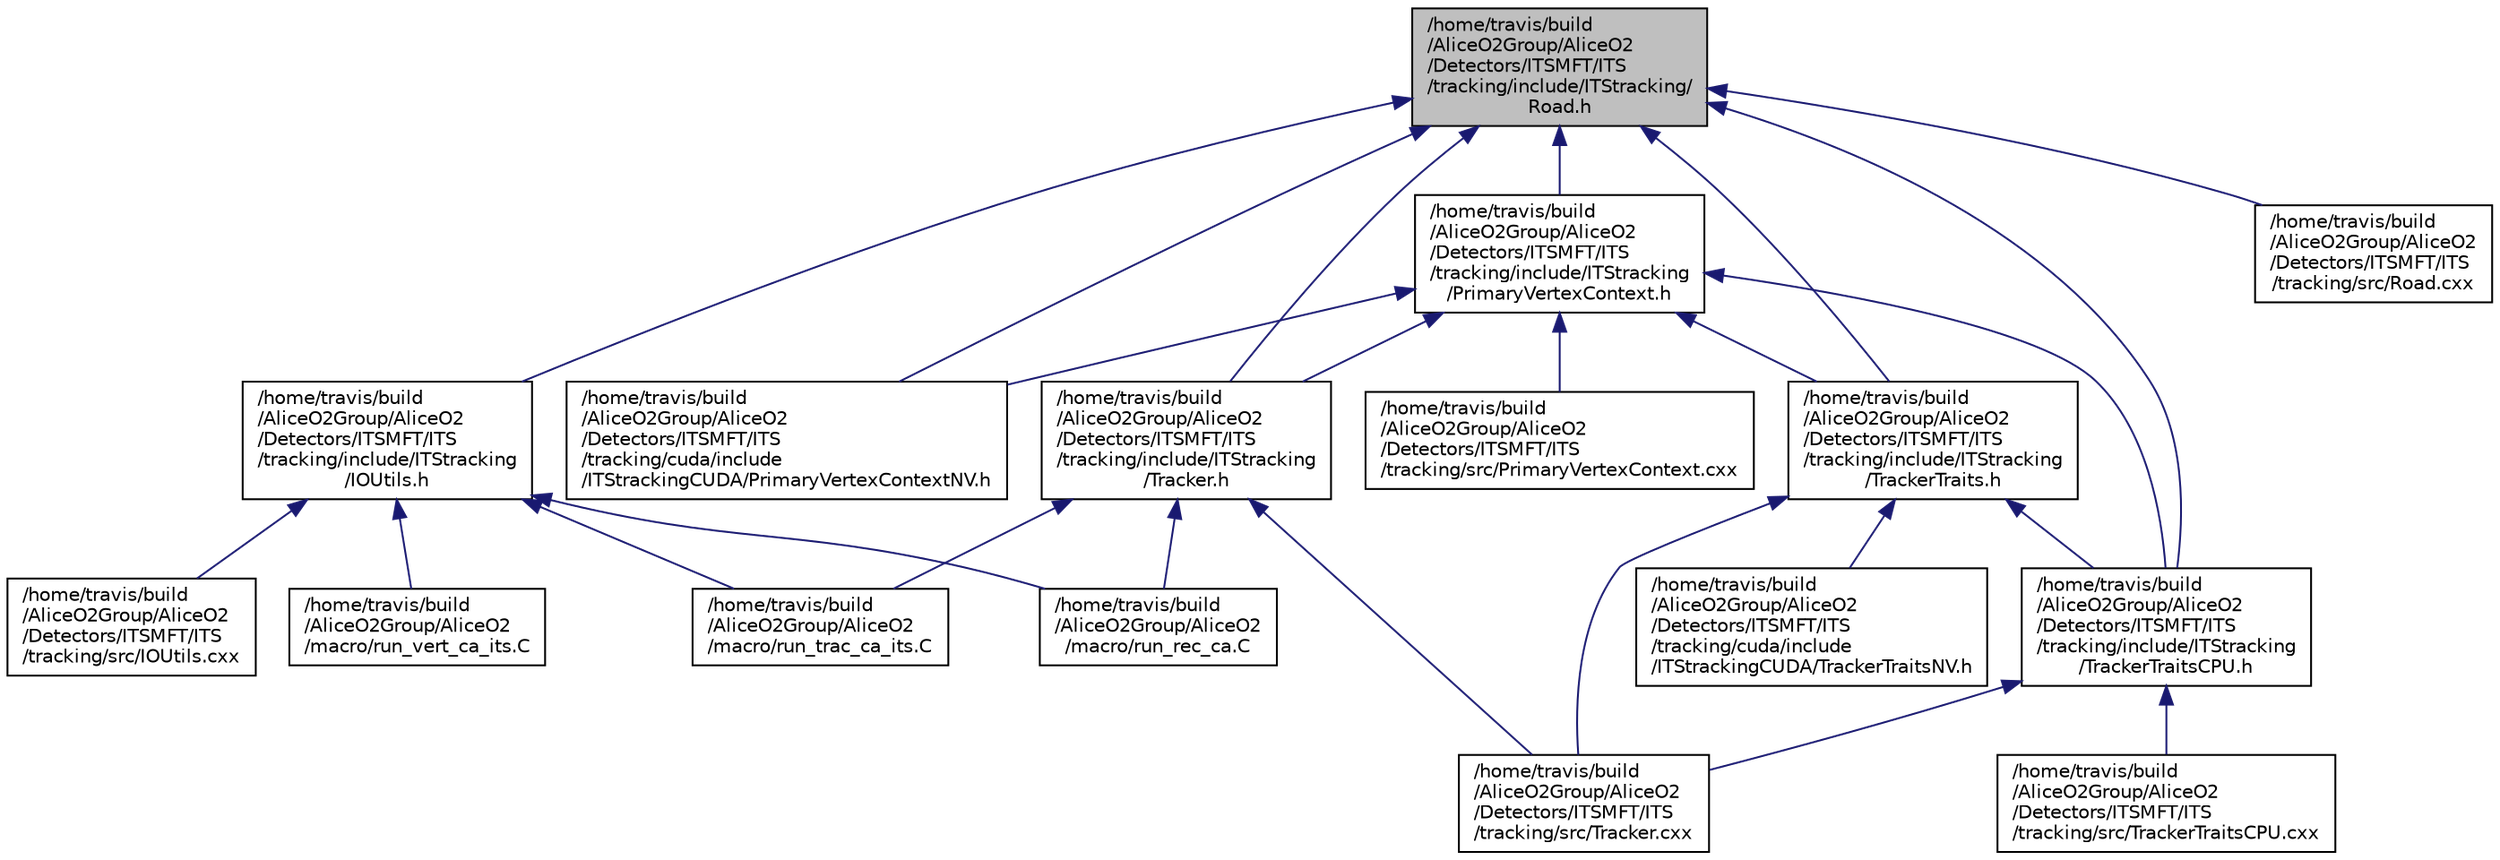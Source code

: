 digraph "/home/travis/build/AliceO2Group/AliceO2/Detectors/ITSMFT/ITS/tracking/include/ITStracking/Road.h"
{
 // INTERACTIVE_SVG=YES
  bgcolor="transparent";
  edge [fontname="Helvetica",fontsize="10",labelfontname="Helvetica",labelfontsize="10"];
  node [fontname="Helvetica",fontsize="10",shape=record];
  Node1 [label="/home/travis/build\l/AliceO2Group/AliceO2\l/Detectors/ITSMFT/ITS\l/tracking/include/ITStracking/\lRoad.h",height=0.2,width=0.4,color="black", fillcolor="grey75", style="filled" fontcolor="black"];
  Node1 -> Node2 [dir="back",color="midnightblue",fontsize="10",style="solid",fontname="Helvetica"];
  Node2 [label="/home/travis/build\l/AliceO2Group/AliceO2\l/Detectors/ITSMFT/ITS\l/tracking/cuda/include\l/ITStrackingCUDA/PrimaryVertexContextNV.h",height=0.2,width=0.4,color="black",URL="$d8/d1b/PrimaryVertexContextNV_8h.html"];
  Node1 -> Node3 [dir="back",color="midnightblue",fontsize="10",style="solid",fontname="Helvetica"];
  Node3 [label="/home/travis/build\l/AliceO2Group/AliceO2\l/Detectors/ITSMFT/ITS\l/tracking/include/ITStracking\l/IOUtils.h",height=0.2,width=0.4,color="black",URL="$d7/dba/IOUtils_8h.html"];
  Node3 -> Node4 [dir="back",color="midnightblue",fontsize="10",style="solid",fontname="Helvetica"];
  Node4 [label="/home/travis/build\l/AliceO2Group/AliceO2\l/Detectors/ITSMFT/ITS\l/tracking/src/IOUtils.cxx",height=0.2,width=0.4,color="black",URL="$d5/d1a/IOUtils_8cxx.html"];
  Node3 -> Node5 [dir="back",color="midnightblue",fontsize="10",style="solid",fontname="Helvetica"];
  Node5 [label="/home/travis/build\l/AliceO2Group/AliceO2\l/macro/run_rec_ca.C",height=0.2,width=0.4,color="black",URL="$dc/d97/run__rec__ca_8C.html"];
  Node3 -> Node6 [dir="back",color="midnightblue",fontsize="10",style="solid",fontname="Helvetica"];
  Node6 [label="/home/travis/build\l/AliceO2Group/AliceO2\l/macro/run_trac_ca_its.C",height=0.2,width=0.4,color="black",URL="$d6/db2/run__trac__ca__its_8C.html"];
  Node3 -> Node7 [dir="back",color="midnightblue",fontsize="10",style="solid",fontname="Helvetica"];
  Node7 [label="/home/travis/build\l/AliceO2Group/AliceO2\l/macro/run_vert_ca_its.C",height=0.2,width=0.4,color="black",URL="$d4/da9/run__vert__ca__its_8C.html"];
  Node1 -> Node8 [dir="back",color="midnightblue",fontsize="10",style="solid",fontname="Helvetica"];
  Node8 [label="/home/travis/build\l/AliceO2Group/AliceO2\l/Detectors/ITSMFT/ITS\l/tracking/include/ITStracking\l/PrimaryVertexContext.h",height=0.2,width=0.4,color="black",URL="$d3/da9/PrimaryVertexContext_8h.html"];
  Node8 -> Node2 [dir="back",color="midnightblue",fontsize="10",style="solid",fontname="Helvetica"];
  Node8 -> Node9 [dir="back",color="midnightblue",fontsize="10",style="solid",fontname="Helvetica"];
  Node9 [label="/home/travis/build\l/AliceO2Group/AliceO2\l/Detectors/ITSMFT/ITS\l/tracking/include/ITStracking\l/Tracker.h",height=0.2,width=0.4,color="black",URL="$d7/da0/ITSMFT_2ITS_2tracking_2include_2ITStracking_2Tracker_8h.html"];
  Node9 -> Node10 [dir="back",color="midnightblue",fontsize="10",style="solid",fontname="Helvetica"];
  Node10 [label="/home/travis/build\l/AliceO2Group/AliceO2\l/Detectors/ITSMFT/ITS\l/tracking/src/Tracker.cxx",height=0.2,width=0.4,color="black",URL="$d7/dd9/ITSMFT_2ITS_2tracking_2src_2Tracker_8cxx.html"];
  Node9 -> Node5 [dir="back",color="midnightblue",fontsize="10",style="solid",fontname="Helvetica"];
  Node9 -> Node6 [dir="back",color="midnightblue",fontsize="10",style="solid",fontname="Helvetica"];
  Node8 -> Node11 [dir="back",color="midnightblue",fontsize="10",style="solid",fontname="Helvetica"];
  Node11 [label="/home/travis/build\l/AliceO2Group/AliceO2\l/Detectors/ITSMFT/ITS\l/tracking/include/ITStracking\l/TrackerTraits.h",height=0.2,width=0.4,color="black",URL="$d2/dee/TrackerTraits_8h.html"];
  Node11 -> Node12 [dir="back",color="midnightblue",fontsize="10",style="solid",fontname="Helvetica"];
  Node12 [label="/home/travis/build\l/AliceO2Group/AliceO2\l/Detectors/ITSMFT/ITS\l/tracking/cuda/include\l/ITStrackingCUDA/TrackerTraitsNV.h",height=0.2,width=0.4,color="black",URL="$db/db2/TrackerTraitsNV_8h.html"];
  Node11 -> Node13 [dir="back",color="midnightblue",fontsize="10",style="solid",fontname="Helvetica"];
  Node13 [label="/home/travis/build\l/AliceO2Group/AliceO2\l/Detectors/ITSMFT/ITS\l/tracking/include/ITStracking\l/TrackerTraitsCPU.h",height=0.2,width=0.4,color="black",URL="$de/dbc/TrackerTraitsCPU_8h.html"];
  Node13 -> Node10 [dir="back",color="midnightblue",fontsize="10",style="solid",fontname="Helvetica"];
  Node13 -> Node14 [dir="back",color="midnightblue",fontsize="10",style="solid",fontname="Helvetica"];
  Node14 [label="/home/travis/build\l/AliceO2Group/AliceO2\l/Detectors/ITSMFT/ITS\l/tracking/src/TrackerTraitsCPU.cxx",height=0.2,width=0.4,color="black",URL="$d0/d20/TrackerTraitsCPU_8cxx.html"];
  Node11 -> Node10 [dir="back",color="midnightblue",fontsize="10",style="solid",fontname="Helvetica"];
  Node8 -> Node13 [dir="back",color="midnightblue",fontsize="10",style="solid",fontname="Helvetica"];
  Node8 -> Node15 [dir="back",color="midnightblue",fontsize="10",style="solid",fontname="Helvetica"];
  Node15 [label="/home/travis/build\l/AliceO2Group/AliceO2\l/Detectors/ITSMFT/ITS\l/tracking/src/PrimaryVertexContext.cxx",height=0.2,width=0.4,color="black",URL="$d9/d29/PrimaryVertexContext_8cxx.html"];
  Node1 -> Node9 [dir="back",color="midnightblue",fontsize="10",style="solid",fontname="Helvetica"];
  Node1 -> Node11 [dir="back",color="midnightblue",fontsize="10",style="solid",fontname="Helvetica"];
  Node1 -> Node13 [dir="back",color="midnightblue",fontsize="10",style="solid",fontname="Helvetica"];
  Node1 -> Node16 [dir="back",color="midnightblue",fontsize="10",style="solid",fontname="Helvetica"];
  Node16 [label="/home/travis/build\l/AliceO2Group/AliceO2\l/Detectors/ITSMFT/ITS\l/tracking/src/Road.cxx",height=0.2,width=0.4,color="black",URL="$d4/dae/Road_8cxx.html"];
}
